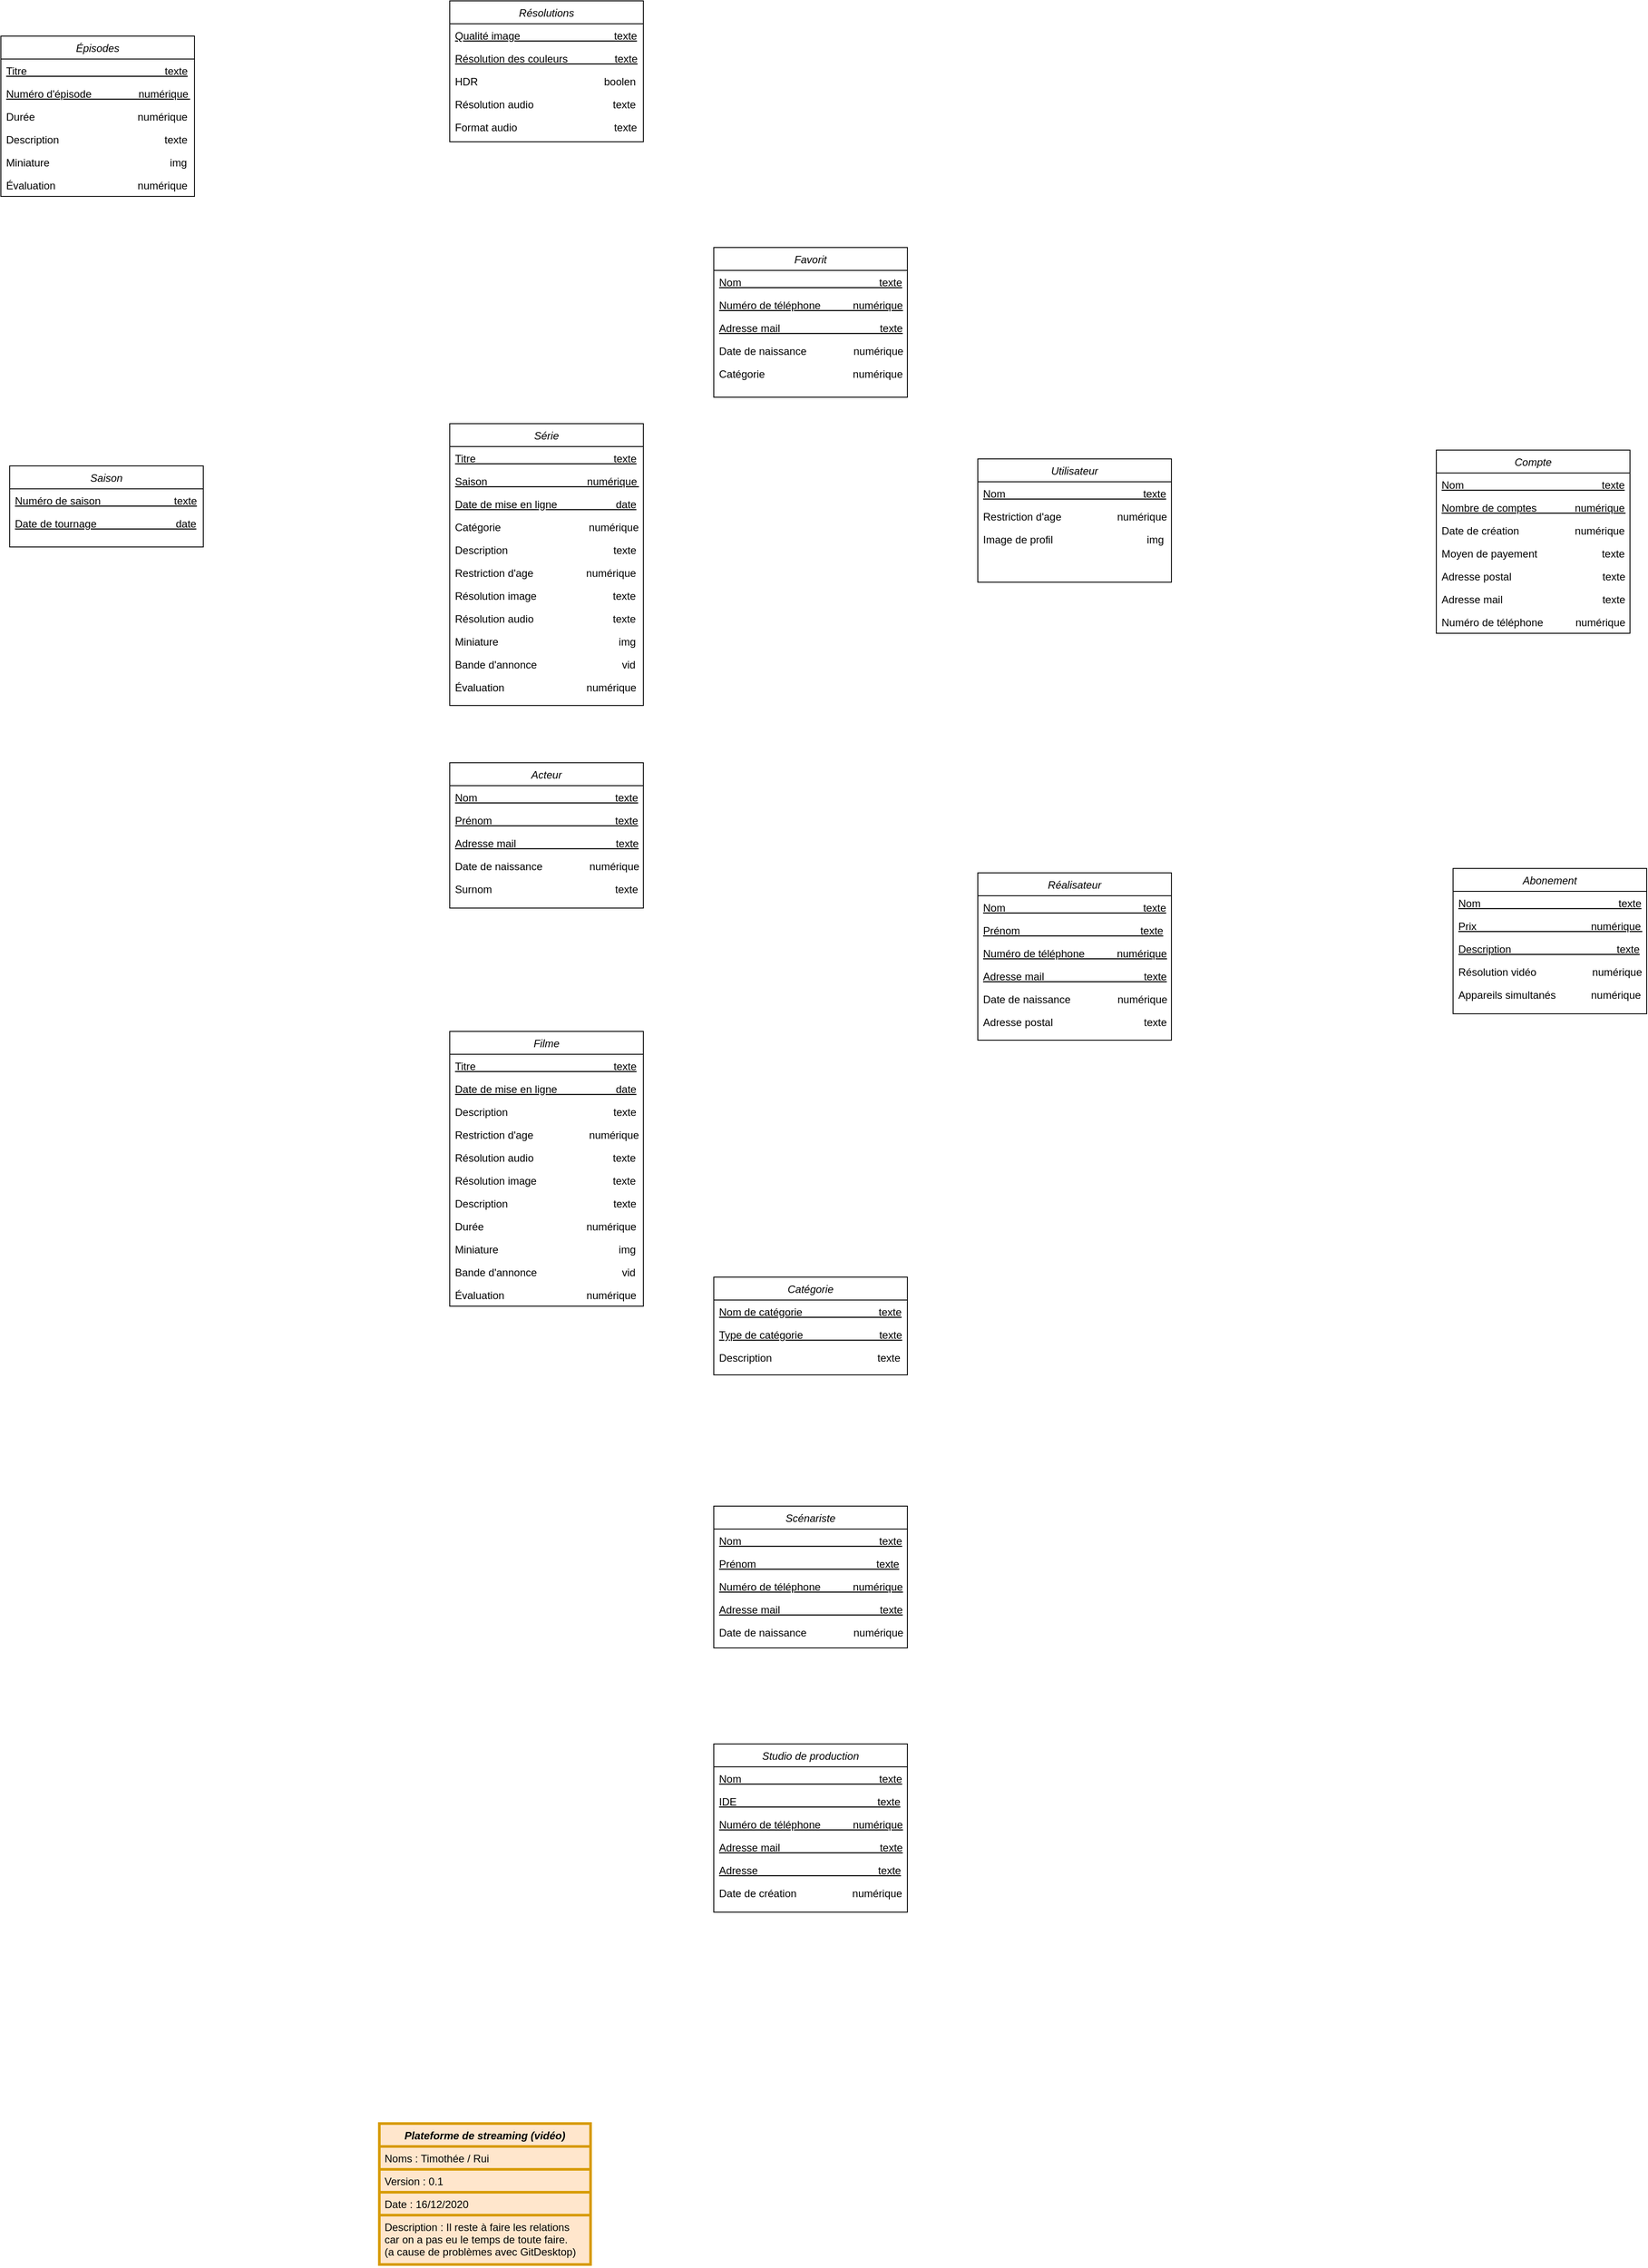 <mxfile version="13.7.9" type="device"><diagram id="C5RBs43oDa-KdzZeNtuy" name="Page-1"><mxGraphModel dx="5650" dy="3986" grid="1" gridSize="10" guides="1" tooltips="1" connect="1" arrows="1" fold="1" page="1" pageScale="1" pageWidth="827" pageHeight="1169" math="0" shadow="0"><root><mxCell id="WIyWlLk6GJQsqaUBKTNV-0"/><mxCell id="WIyWlLk6GJQsqaUBKTNV-1" parent="WIyWlLk6GJQsqaUBKTNV-0"/><mxCell id="zkfFHV4jXpPFQw0GAbJ--0" value="Utilisateur" style="swimlane;fontStyle=2;align=center;verticalAlign=top;childLayout=stackLayout;horizontal=1;startSize=26;horizontalStack=0;resizeParent=1;resizeLast=0;collapsible=1;marginBottom=0;rounded=0;shadow=0;strokeWidth=1;" parent="WIyWlLk6GJQsqaUBKTNV-1" vertex="1"><mxGeometry x="720" y="240" width="220" height="140" as="geometry"><mxRectangle x="230" y="140" width="160" height="26" as="alternateBounds"/></mxGeometry></mxCell><mxCell id="zkfFHV4jXpPFQw0GAbJ--1" value="Nom                                               texte" style="text;align=left;verticalAlign=top;spacingLeft=4;spacingRight=4;overflow=hidden;rotatable=0;points=[[0,0.5],[1,0.5]];portConstraint=eastwest;fontStyle=4" parent="zkfFHV4jXpPFQw0GAbJ--0" vertex="1"><mxGeometry y="26" width="220" height="26" as="geometry"/></mxCell><mxCell id="walr4XRSEN92T0FblBJp-1" value="Restriction d'age                   numérique" style="text;align=left;verticalAlign=top;spacingLeft=4;spacingRight=4;overflow=hidden;rotatable=0;points=[[0,0.5],[1,0.5]];portConstraint=eastwest;rounded=0;shadow=0;html=0;" vertex="1" parent="zkfFHV4jXpPFQw0GAbJ--0"><mxGeometry y="52" width="220" height="26" as="geometry"/></mxCell><mxCell id="walr4XRSEN92T0FblBJp-138" value="Image de profil                                img" style="text;align=left;verticalAlign=top;spacingLeft=4;spacingRight=4;overflow=hidden;rotatable=0;points=[[0,0.5],[1,0.5]];portConstraint=eastwest;rounded=0;shadow=0;html=0;" vertex="1" parent="zkfFHV4jXpPFQw0GAbJ--0"><mxGeometry y="78" width="220" height="26" as="geometry"/></mxCell><mxCell id="walr4XRSEN92T0FblBJp-33" value="Réalisateur" style="swimlane;fontStyle=2;align=center;verticalAlign=top;childLayout=stackLayout;horizontal=1;startSize=26;horizontalStack=0;resizeParent=1;resizeLast=0;collapsible=1;marginBottom=0;rounded=0;shadow=0;strokeWidth=1;" vertex="1" parent="WIyWlLk6GJQsqaUBKTNV-1"><mxGeometry x="720" y="710" width="220" height="190" as="geometry"><mxRectangle x="230" y="140" width="160" height="26" as="alternateBounds"/></mxGeometry></mxCell><mxCell id="walr4XRSEN92T0FblBJp-34" value="Nom                                               texte" style="text;align=left;verticalAlign=top;spacingLeft=4;spacingRight=4;overflow=hidden;rotatable=0;points=[[0,0.5],[1,0.5]];portConstraint=eastwest;fontStyle=4" vertex="1" parent="walr4XRSEN92T0FblBJp-33"><mxGeometry y="26" width="220" height="26" as="geometry"/></mxCell><mxCell id="walr4XRSEN92T0FblBJp-38" value="Prénom                                         texte" style="text;align=left;verticalAlign=top;spacingLeft=4;spacingRight=4;overflow=hidden;rotatable=0;points=[[0,0.5],[1,0.5]];portConstraint=eastwest;rounded=0;shadow=0;html=0;fontStyle=4" vertex="1" parent="walr4XRSEN92T0FblBJp-33"><mxGeometry y="52" width="220" height="26" as="geometry"/></mxCell><mxCell id="walr4XRSEN92T0FblBJp-35" value="Numéro de téléphone           numérique   " style="text;align=left;verticalAlign=top;spacingLeft=4;spacingRight=4;overflow=hidden;rotatable=0;points=[[0,0.5],[1,0.5]];portConstraint=eastwest;rounded=0;shadow=0;html=0;fontStyle=4" vertex="1" parent="walr4XRSEN92T0FblBJp-33"><mxGeometry y="78" width="220" height="26" as="geometry"/></mxCell><mxCell id="walr4XRSEN92T0FblBJp-36" value="Adresse mail                                  texte" style="text;align=left;verticalAlign=top;spacingLeft=4;spacingRight=4;overflow=hidden;rotatable=0;points=[[0,0.5],[1,0.5]];portConstraint=eastwest;rounded=0;shadow=0;html=0;fontStyle=4" vertex="1" parent="walr4XRSEN92T0FblBJp-33"><mxGeometry y="104" width="220" height="26" as="geometry"/></mxCell><mxCell id="walr4XRSEN92T0FblBJp-37" value="Date de naissance                numérique" style="text;align=left;verticalAlign=top;spacingLeft=4;spacingRight=4;overflow=hidden;rotatable=0;points=[[0,0.5],[1,0.5]];portConstraint=eastwest;rounded=0;shadow=0;html=0;" vertex="1" parent="walr4XRSEN92T0FblBJp-33"><mxGeometry y="130" width="220" height="26" as="geometry"/></mxCell><mxCell id="walr4XRSEN92T0FblBJp-132" value="Adresse postal                               texte" style="text;align=left;verticalAlign=top;spacingLeft=4;spacingRight=4;overflow=hidden;rotatable=0;points=[[0,0.5],[1,0.5]];portConstraint=eastwest;rounded=0;shadow=0;html=0;" vertex="1" parent="walr4XRSEN92T0FblBJp-33"><mxGeometry y="156" width="220" height="26" as="geometry"/></mxCell><mxCell id="walr4XRSEN92T0FblBJp-9" value="Filme" style="swimlane;fontStyle=2;align=center;verticalAlign=top;childLayout=stackLayout;horizontal=1;startSize=26;horizontalStack=0;resizeParent=1;resizeLast=0;collapsible=1;marginBottom=0;rounded=0;shadow=0;strokeWidth=1;" vertex="1" parent="WIyWlLk6GJQsqaUBKTNV-1"><mxGeometry x="120" y="890" width="220" height="312" as="geometry"><mxRectangle x="230" y="140" width="160" height="26" as="alternateBounds"/></mxGeometry></mxCell><mxCell id="walr4XRSEN92T0FblBJp-10" value="Titre                                               texte" style="text;align=left;verticalAlign=top;spacingLeft=4;spacingRight=4;overflow=hidden;rotatable=0;points=[[0,0.5],[1,0.5]];portConstraint=eastwest;fontStyle=4" vertex="1" parent="walr4XRSEN92T0FblBJp-9"><mxGeometry y="26" width="220" height="26" as="geometry"/></mxCell><mxCell id="walr4XRSEN92T0FblBJp-11" value="Date de mise en ligne                    date" style="text;align=left;verticalAlign=top;spacingLeft=4;spacingRight=4;overflow=hidden;rotatable=0;points=[[0,0.5],[1,0.5]];portConstraint=eastwest;rounded=0;shadow=0;html=0;fontStyle=4" vertex="1" parent="walr4XRSEN92T0FblBJp-9"><mxGeometry y="52" width="220" height="26" as="geometry"/></mxCell><mxCell id="walr4XRSEN92T0FblBJp-12" value="Description                                    texte" style="text;align=left;verticalAlign=top;spacingLeft=4;spacingRight=4;overflow=hidden;rotatable=0;points=[[0,0.5],[1,0.5]];portConstraint=eastwest;rounded=0;shadow=0;html=0;fontStyle=0" vertex="1" parent="walr4XRSEN92T0FblBJp-9"><mxGeometry y="78" width="220" height="26" as="geometry"/></mxCell><mxCell id="walr4XRSEN92T0FblBJp-13" value="Restriction d'age                   numérique" style="text;align=left;verticalAlign=top;spacingLeft=4;spacingRight=4;overflow=hidden;rotatable=0;points=[[0,0.5],[1,0.5]];portConstraint=eastwest;rounded=0;shadow=0;html=0;" vertex="1" parent="walr4XRSEN92T0FblBJp-9"><mxGeometry y="104" width="220" height="26" as="geometry"/></mxCell><mxCell id="walr4XRSEN92T0FblBJp-119" value="Résolution audio                           texte" style="text;align=left;verticalAlign=top;spacingLeft=4;spacingRight=4;overflow=hidden;rotatable=0;points=[[0,0.5],[1,0.5]];portConstraint=eastwest;rounded=0;shadow=0;html=0;" vertex="1" parent="walr4XRSEN92T0FblBJp-9"><mxGeometry y="130" width="220" height="26" as="geometry"/></mxCell><mxCell id="walr4XRSEN92T0FblBJp-120" value="Résolution image                          texte" style="text;align=left;verticalAlign=top;spacingLeft=4;spacingRight=4;overflow=hidden;rotatable=0;points=[[0,0.5],[1,0.5]];portConstraint=eastwest;rounded=0;shadow=0;html=0;" vertex="1" parent="walr4XRSEN92T0FblBJp-9"><mxGeometry y="156" width="220" height="26" as="geometry"/></mxCell><mxCell id="walr4XRSEN92T0FblBJp-121" value="Description                                    texte            " style="text;align=left;verticalAlign=top;spacingLeft=4;spacingRight=4;overflow=hidden;rotatable=0;points=[[0,0.5],[1,0.5]];portConstraint=eastwest;rounded=0;shadow=0;html=0;" vertex="1" parent="walr4XRSEN92T0FblBJp-9"><mxGeometry y="182" width="220" height="26" as="geometry"/></mxCell><mxCell id="walr4XRSEN92T0FblBJp-122" value="Durée                                   numérique" style="text;align=left;verticalAlign=top;spacingLeft=4;spacingRight=4;overflow=hidden;rotatable=0;points=[[0,0.5],[1,0.5]];portConstraint=eastwest;rounded=0;shadow=0;html=0;fontStyle=0" vertex="1" parent="walr4XRSEN92T0FblBJp-9"><mxGeometry y="208" width="220" height="26" as="geometry"/></mxCell><mxCell id="walr4XRSEN92T0FblBJp-141" value="Miniature                                         img" style="text;align=left;verticalAlign=top;spacingLeft=4;spacingRight=4;overflow=hidden;rotatable=0;points=[[0,0.5],[1,0.5]];portConstraint=eastwest;rounded=0;shadow=0;html=0;" vertex="1" parent="walr4XRSEN92T0FblBJp-9"><mxGeometry y="234" width="220" height="26" as="geometry"/></mxCell><mxCell id="walr4XRSEN92T0FblBJp-143" value="Bande d'annonce                             vid" style="text;align=left;verticalAlign=top;spacingLeft=4;spacingRight=4;overflow=hidden;rotatable=0;points=[[0,0.5],[1,0.5]];portConstraint=eastwest;rounded=0;shadow=0;html=0;" vertex="1" parent="walr4XRSEN92T0FblBJp-9"><mxGeometry y="260" width="220" height="26" as="geometry"/></mxCell><mxCell id="walr4XRSEN92T0FblBJp-149" value="Évaluation                            numérique" style="text;align=left;verticalAlign=top;spacingLeft=4;spacingRight=4;overflow=hidden;rotatable=0;points=[[0,0.5],[1,0.5]];portConstraint=eastwest;rounded=0;shadow=0;html=0;" vertex="1" parent="walr4XRSEN92T0FblBJp-9"><mxGeometry y="286" width="220" height="26" as="geometry"/></mxCell><mxCell id="walr4XRSEN92T0FblBJp-51" value="Acteur" style="swimlane;fontStyle=2;align=center;verticalAlign=top;childLayout=stackLayout;horizontal=1;startSize=26;horizontalStack=0;resizeParent=1;resizeLast=0;collapsible=1;marginBottom=0;rounded=0;shadow=0;strokeWidth=1;" vertex="1" parent="WIyWlLk6GJQsqaUBKTNV-1"><mxGeometry x="120" y="585" width="220" height="165" as="geometry"><mxRectangle x="230" y="140" width="160" height="26" as="alternateBounds"/></mxGeometry></mxCell><mxCell id="walr4XRSEN92T0FblBJp-52" value="Nom                                               texte" style="text;align=left;verticalAlign=top;spacingLeft=4;spacingRight=4;overflow=hidden;rotatable=0;points=[[0,0.5],[1,0.5]];portConstraint=eastwest;fontStyle=4" vertex="1" parent="walr4XRSEN92T0FblBJp-51"><mxGeometry y="26" width="220" height="26" as="geometry"/></mxCell><mxCell id="walr4XRSEN92T0FblBJp-53" value="Prénom                                          texte" style="text;align=left;verticalAlign=top;spacingLeft=4;spacingRight=4;overflow=hidden;rotatable=0;points=[[0,0.5],[1,0.5]];portConstraint=eastwest;rounded=0;shadow=0;html=0;fontStyle=4" vertex="1" parent="walr4XRSEN92T0FblBJp-51"><mxGeometry y="52" width="220" height="26" as="geometry"/></mxCell><mxCell id="walr4XRSEN92T0FblBJp-54" value="Adresse mail                                  texte" style="text;align=left;verticalAlign=top;spacingLeft=4;spacingRight=4;overflow=hidden;rotatable=0;points=[[0,0.5],[1,0.5]];portConstraint=eastwest;rounded=0;shadow=0;html=0;fontStyle=4" vertex="1" parent="walr4XRSEN92T0FblBJp-51"><mxGeometry y="78" width="220" height="26" as="geometry"/></mxCell><mxCell id="walr4XRSEN92T0FblBJp-55" value="Date de naissance                numérique" style="text;align=left;verticalAlign=top;spacingLeft=4;spacingRight=4;overflow=hidden;rotatable=0;points=[[0,0.5],[1,0.5]];portConstraint=eastwest;rounded=0;shadow=0;html=0;" vertex="1" parent="walr4XRSEN92T0FblBJp-51"><mxGeometry y="104" width="220" height="26" as="geometry"/></mxCell><mxCell id="walr4XRSEN92T0FblBJp-56" value="Surnom                                          texte" style="text;align=left;verticalAlign=top;spacingLeft=4;spacingRight=4;overflow=hidden;rotatable=0;points=[[0,0.5],[1,0.5]];portConstraint=eastwest;rounded=0;shadow=0;html=0;" vertex="1" parent="walr4XRSEN92T0FblBJp-51"><mxGeometry y="130" width="220" height="26" as="geometry"/></mxCell><mxCell id="walr4XRSEN92T0FblBJp-2" value="Catégorie" style="swimlane;fontStyle=2;align=center;verticalAlign=top;childLayout=stackLayout;horizontal=1;startSize=26;horizontalStack=0;resizeParent=1;resizeLast=0;collapsible=1;marginBottom=0;rounded=0;shadow=0;strokeWidth=1;" vertex="1" parent="WIyWlLk6GJQsqaUBKTNV-1"><mxGeometry x="420" y="1169" width="220" height="111" as="geometry"><mxRectangle x="230" y="140" width="160" height="26" as="alternateBounds"/></mxGeometry></mxCell><mxCell id="walr4XRSEN92T0FblBJp-3" value="Nom de catégorie                          texte" style="text;align=left;verticalAlign=top;spacingLeft=4;spacingRight=4;overflow=hidden;rotatable=0;points=[[0,0.5],[1,0.5]];portConstraint=eastwest;fontStyle=4" vertex="1" parent="walr4XRSEN92T0FblBJp-2"><mxGeometry y="26" width="220" height="26" as="geometry"/></mxCell><mxCell id="walr4XRSEN92T0FblBJp-4" value="Type de catégorie                          texte" style="text;align=left;verticalAlign=top;spacingLeft=4;spacingRight=4;overflow=hidden;rotatable=0;points=[[0,0.5],[1,0.5]];portConstraint=eastwest;rounded=0;shadow=0;html=0;fontStyle=4" vertex="1" parent="walr4XRSEN92T0FblBJp-2"><mxGeometry y="52" width="220" height="26" as="geometry"/></mxCell><mxCell id="walr4XRSEN92T0FblBJp-123" value="Description                                    texte            " style="text;align=left;verticalAlign=top;spacingLeft=4;spacingRight=4;overflow=hidden;rotatable=0;points=[[0,0.5],[1,0.5]];portConstraint=eastwest;rounded=0;shadow=0;html=0;" vertex="1" parent="walr4XRSEN92T0FblBJp-2"><mxGeometry y="78" width="220" height="26" as="geometry"/></mxCell><mxCell id="walr4XRSEN92T0FblBJp-27" value="Scénariste" style="swimlane;fontStyle=2;align=center;verticalAlign=top;childLayout=stackLayout;horizontal=1;startSize=26;horizontalStack=0;resizeParent=1;resizeLast=0;collapsible=1;marginBottom=0;rounded=0;shadow=0;strokeWidth=1;" vertex="1" parent="WIyWlLk6GJQsqaUBKTNV-1"><mxGeometry x="420" y="1429" width="220" height="161" as="geometry"><mxRectangle x="230" y="140" width="160" height="26" as="alternateBounds"/></mxGeometry></mxCell><mxCell id="walr4XRSEN92T0FblBJp-28" value="Nom                                               texte" style="text;align=left;verticalAlign=top;spacingLeft=4;spacingRight=4;overflow=hidden;rotatable=0;points=[[0,0.5],[1,0.5]];portConstraint=eastwest;fontStyle=4" vertex="1" parent="walr4XRSEN92T0FblBJp-27"><mxGeometry y="26" width="220" height="26" as="geometry"/></mxCell><mxCell id="walr4XRSEN92T0FblBJp-124" value="Prénom                                         texte" style="text;align=left;verticalAlign=top;spacingLeft=4;spacingRight=4;overflow=hidden;rotatable=0;points=[[0,0.5],[1,0.5]];portConstraint=eastwest;rounded=0;shadow=0;html=0;fontStyle=4" vertex="1" parent="walr4XRSEN92T0FblBJp-27"><mxGeometry y="52" width="220" height="26" as="geometry"/></mxCell><mxCell id="walr4XRSEN92T0FblBJp-29" value="Numéro de téléphone           numérique   " style="text;align=left;verticalAlign=top;spacingLeft=4;spacingRight=4;overflow=hidden;rotatable=0;points=[[0,0.5],[1,0.5]];portConstraint=eastwest;rounded=0;shadow=0;html=0;fontStyle=4" vertex="1" parent="walr4XRSEN92T0FblBJp-27"><mxGeometry y="78" width="220" height="26" as="geometry"/></mxCell><mxCell id="walr4XRSEN92T0FblBJp-30" value="Adresse mail                                  texte" style="text;align=left;verticalAlign=top;spacingLeft=4;spacingRight=4;overflow=hidden;rotatable=0;points=[[0,0.5],[1,0.5]];portConstraint=eastwest;rounded=0;shadow=0;html=0;fontStyle=4" vertex="1" parent="walr4XRSEN92T0FblBJp-27"><mxGeometry y="104" width="220" height="26" as="geometry"/></mxCell><mxCell id="walr4XRSEN92T0FblBJp-31" value="Date de naissance                numérique" style="text;align=left;verticalAlign=top;spacingLeft=4;spacingRight=4;overflow=hidden;rotatable=0;points=[[0,0.5],[1,0.5]];portConstraint=eastwest;rounded=0;shadow=0;html=0;" vertex="1" parent="walr4XRSEN92T0FblBJp-27"><mxGeometry y="130" width="220" height="26" as="geometry"/></mxCell><mxCell id="walr4XRSEN92T0FblBJp-75" value="Studio de production" style="swimlane;fontStyle=2;align=center;verticalAlign=top;childLayout=stackLayout;horizontal=1;startSize=26;horizontalStack=0;resizeParent=1;resizeLast=0;collapsible=1;marginBottom=0;rounded=0;shadow=0;strokeWidth=1;" vertex="1" parent="WIyWlLk6GJQsqaUBKTNV-1"><mxGeometry x="420" y="1699" width="220" height="191" as="geometry"><mxRectangle x="230" y="140" width="160" height="26" as="alternateBounds"/></mxGeometry></mxCell><mxCell id="walr4XRSEN92T0FblBJp-76" value="Nom                                               texte" style="text;align=left;verticalAlign=top;spacingLeft=4;spacingRight=4;overflow=hidden;rotatable=0;points=[[0,0.5],[1,0.5]];portConstraint=eastwest;fontStyle=4" vertex="1" parent="walr4XRSEN92T0FblBJp-75"><mxGeometry y="26" width="220" height="26" as="geometry"/></mxCell><mxCell id="walr4XRSEN92T0FblBJp-126" value="IDE                                                texte" style="text;align=left;verticalAlign=top;spacingLeft=4;spacingRight=4;overflow=hidden;rotatable=0;points=[[0,0.5],[1,0.5]];portConstraint=eastwest;rounded=0;shadow=0;html=0;fontStyle=4" vertex="1" parent="walr4XRSEN92T0FblBJp-75"><mxGeometry y="52" width="220" height="26" as="geometry"/></mxCell><mxCell id="walr4XRSEN92T0FblBJp-77" value="Numéro de téléphone           numérique   " style="text;align=left;verticalAlign=top;spacingLeft=4;spacingRight=4;overflow=hidden;rotatable=0;points=[[0,0.5],[1,0.5]];portConstraint=eastwest;rounded=0;shadow=0;html=0;fontStyle=4" vertex="1" parent="walr4XRSEN92T0FblBJp-75"><mxGeometry y="78" width="220" height="26" as="geometry"/></mxCell><mxCell id="walr4XRSEN92T0FblBJp-78" value="Adresse mail                                  texte" style="text;align=left;verticalAlign=top;spacingLeft=4;spacingRight=4;overflow=hidden;rotatable=0;points=[[0,0.5],[1,0.5]];portConstraint=eastwest;rounded=0;shadow=0;html=0;fontStyle=4" vertex="1" parent="walr4XRSEN92T0FblBJp-75"><mxGeometry y="104" width="220" height="26" as="geometry"/></mxCell><mxCell id="walr4XRSEN92T0FblBJp-127" value="Adresse                                         texte" style="text;align=left;verticalAlign=top;spacingLeft=4;spacingRight=4;overflow=hidden;rotatable=0;points=[[0,0.5],[1,0.5]];portConstraint=eastwest;rounded=0;shadow=0;html=0;fontStyle=4" vertex="1" parent="walr4XRSEN92T0FblBJp-75"><mxGeometry y="130" width="220" height="26" as="geometry"/></mxCell><mxCell id="walr4XRSEN92T0FblBJp-79" value="Date de création                   numérique" style="text;align=left;verticalAlign=top;spacingLeft=4;spacingRight=4;overflow=hidden;rotatable=0;points=[[0,0.5],[1,0.5]];portConstraint=eastwest;rounded=0;shadow=0;html=0;" vertex="1" parent="walr4XRSEN92T0FblBJp-75"><mxGeometry y="156" width="220" height="26" as="geometry"/></mxCell><mxCell id="walr4XRSEN92T0FblBJp-96" value="Épisodes" style="swimlane;fontStyle=2;align=center;verticalAlign=top;childLayout=stackLayout;horizontal=1;startSize=26;horizontalStack=0;resizeParent=1;resizeLast=0;collapsible=1;marginBottom=0;rounded=0;shadow=0;strokeWidth=1;" vertex="1" parent="WIyWlLk6GJQsqaUBKTNV-1"><mxGeometry x="-390" y="-240" width="220" height="182" as="geometry"><mxRectangle x="230" y="140" width="160" height="26" as="alternateBounds"/></mxGeometry></mxCell><mxCell id="walr4XRSEN92T0FblBJp-97" value="Titre                                               texte" style="text;align=left;verticalAlign=top;spacingLeft=4;spacingRight=4;overflow=hidden;rotatable=0;points=[[0,0.5],[1,0.5]];portConstraint=eastwest;fontStyle=4" vertex="1" parent="walr4XRSEN92T0FblBJp-96"><mxGeometry y="26" width="220" height="26" as="geometry"/></mxCell><mxCell id="walr4XRSEN92T0FblBJp-103" value="Numéro d'épisode                numérique            " style="text;align=left;verticalAlign=top;spacingLeft=4;spacingRight=4;overflow=hidden;rotatable=0;points=[[0,0.5],[1,0.5]];portConstraint=eastwest;rounded=0;shadow=0;html=0;fontStyle=4" vertex="1" parent="walr4XRSEN92T0FblBJp-96"><mxGeometry y="52" width="220" height="26" as="geometry"/></mxCell><mxCell id="walr4XRSEN92T0FblBJp-99" value="Durée                                   numérique" style="text;align=left;verticalAlign=top;spacingLeft=4;spacingRight=4;overflow=hidden;rotatable=0;points=[[0,0.5],[1,0.5]];portConstraint=eastwest;rounded=0;shadow=0;html=0;fontStyle=0" vertex="1" parent="walr4XRSEN92T0FblBJp-96"><mxGeometry y="78" width="220" height="26" as="geometry"/></mxCell><mxCell id="walr4XRSEN92T0FblBJp-117" value="Description                                    texte            " style="text;align=left;verticalAlign=top;spacingLeft=4;spacingRight=4;overflow=hidden;rotatable=0;points=[[0,0.5],[1,0.5]];portConstraint=eastwest;rounded=0;shadow=0;html=0;" vertex="1" parent="walr4XRSEN92T0FblBJp-96"><mxGeometry y="104" width="220" height="26" as="geometry"/></mxCell><mxCell id="walr4XRSEN92T0FblBJp-140" value="Miniature                                         img" style="text;align=left;verticalAlign=top;spacingLeft=4;spacingRight=4;overflow=hidden;rotatable=0;points=[[0,0.5],[1,0.5]];portConstraint=eastwest;rounded=0;shadow=0;html=0;" vertex="1" parent="walr4XRSEN92T0FblBJp-96"><mxGeometry y="130" width="220" height="26" as="geometry"/></mxCell><mxCell id="walr4XRSEN92T0FblBJp-147" value="Évaluation                            numérique" style="text;align=left;verticalAlign=top;spacingLeft=4;spacingRight=4;overflow=hidden;rotatable=0;points=[[0,0.5],[1,0.5]];portConstraint=eastwest;rounded=0;shadow=0;html=0;" vertex="1" parent="walr4XRSEN92T0FblBJp-96"><mxGeometry y="156" width="220" height="26" as="geometry"/></mxCell><mxCell id="walr4XRSEN92T0FblBJp-21" value="Série" style="swimlane;fontStyle=2;align=center;verticalAlign=top;childLayout=stackLayout;horizontal=1;startSize=26;horizontalStack=0;resizeParent=1;resizeLast=0;collapsible=1;marginBottom=0;rounded=0;shadow=0;strokeWidth=1;" vertex="1" parent="WIyWlLk6GJQsqaUBKTNV-1"><mxGeometry x="120" y="200" width="220" height="320" as="geometry"><mxRectangle x="230" y="140" width="160" height="26" as="alternateBounds"/></mxGeometry></mxCell><mxCell id="walr4XRSEN92T0FblBJp-22" value="Titre                                               texte" style="text;align=left;verticalAlign=top;spacingLeft=4;spacingRight=4;overflow=hidden;rotatable=0;points=[[0,0.5],[1,0.5]];portConstraint=eastwest;fontStyle=4" vertex="1" parent="walr4XRSEN92T0FblBJp-21"><mxGeometry y="26" width="220" height="26" as="geometry"/></mxCell><mxCell id="walr4XRSEN92T0FblBJp-23" value="Saison                                  numérique   " style="text;align=left;verticalAlign=top;spacingLeft=4;spacingRight=4;overflow=hidden;rotatable=0;points=[[0,0.5],[1,0.5]];portConstraint=eastwest;rounded=0;shadow=0;html=0;fontStyle=4" vertex="1" parent="walr4XRSEN92T0FblBJp-21"><mxGeometry y="52" width="220" height="26" as="geometry"/></mxCell><mxCell id="walr4XRSEN92T0FblBJp-24" value="Date de mise en ligne                    date" style="text;align=left;verticalAlign=top;spacingLeft=4;spacingRight=4;overflow=hidden;rotatable=0;points=[[0,0.5],[1,0.5]];portConstraint=eastwest;rounded=0;shadow=0;html=0;fontStyle=4" vertex="1" parent="walr4XRSEN92T0FblBJp-21"><mxGeometry y="78" width="220" height="26" as="geometry"/></mxCell><mxCell id="walr4XRSEN92T0FblBJp-26" value="Catégorie                              numérique" style="text;align=left;verticalAlign=top;spacingLeft=4;spacingRight=4;overflow=hidden;rotatable=0;points=[[0,0.5],[1,0.5]];portConstraint=eastwest;rounded=0;shadow=0;html=0;" vertex="1" parent="walr4XRSEN92T0FblBJp-21"><mxGeometry y="104" width="220" height="26" as="geometry"/></mxCell><mxCell id="walr4XRSEN92T0FblBJp-102" value="Description                                    texte            " style="text;align=left;verticalAlign=top;spacingLeft=4;spacingRight=4;overflow=hidden;rotatable=0;points=[[0,0.5],[1,0.5]];portConstraint=eastwest;rounded=0;shadow=0;html=0;" vertex="1" parent="walr4XRSEN92T0FblBJp-21"><mxGeometry y="130" width="220" height="26" as="geometry"/></mxCell><mxCell id="walr4XRSEN92T0FblBJp-104" value="Restriction d'age                  numérique" style="text;align=left;verticalAlign=top;spacingLeft=4;spacingRight=4;overflow=hidden;rotatable=0;points=[[0,0.5],[1,0.5]];portConstraint=eastwest;rounded=0;shadow=0;html=0;" vertex="1" parent="walr4XRSEN92T0FblBJp-21"><mxGeometry y="156" width="220" height="26" as="geometry"/></mxCell><mxCell id="walr4XRSEN92T0FblBJp-106" value="Résolution image                          texte" style="text;align=left;verticalAlign=top;spacingLeft=4;spacingRight=4;overflow=hidden;rotatable=0;points=[[0,0.5],[1,0.5]];portConstraint=eastwest;rounded=0;shadow=0;html=0;" vertex="1" parent="walr4XRSEN92T0FblBJp-21"><mxGeometry y="182" width="220" height="26" as="geometry"/></mxCell><mxCell id="walr4XRSEN92T0FblBJp-107" value="Résolution audio                           texte" style="text;align=left;verticalAlign=top;spacingLeft=4;spacingRight=4;overflow=hidden;rotatable=0;points=[[0,0.5],[1,0.5]];portConstraint=eastwest;rounded=0;shadow=0;html=0;" vertex="1" parent="walr4XRSEN92T0FblBJp-21"><mxGeometry y="208" width="220" height="26" as="geometry"/></mxCell><mxCell id="walr4XRSEN92T0FblBJp-139" value="Miniature                                         img" style="text;align=left;verticalAlign=top;spacingLeft=4;spacingRight=4;overflow=hidden;rotatable=0;points=[[0,0.5],[1,0.5]];portConstraint=eastwest;rounded=0;shadow=0;html=0;" vertex="1" parent="walr4XRSEN92T0FblBJp-21"><mxGeometry y="234" width="220" height="26" as="geometry"/></mxCell><mxCell id="walr4XRSEN92T0FblBJp-144" value="Bande d'annonce                             vid" style="text;align=left;verticalAlign=top;spacingLeft=4;spacingRight=4;overflow=hidden;rotatable=0;points=[[0,0.5],[1,0.5]];portConstraint=eastwest;rounded=0;shadow=0;html=0;" vertex="1" parent="walr4XRSEN92T0FblBJp-21"><mxGeometry y="260" width="220" height="26" as="geometry"/></mxCell><mxCell id="walr4XRSEN92T0FblBJp-146" value="Évaluation                            numérique" style="text;align=left;verticalAlign=top;spacingLeft=4;spacingRight=4;overflow=hidden;rotatable=0;points=[[0,0.5],[1,0.5]];portConstraint=eastwest;rounded=0;shadow=0;html=0;" vertex="1" parent="walr4XRSEN92T0FblBJp-21"><mxGeometry y="286" width="220" height="26" as="geometry"/></mxCell><mxCell id="walr4XRSEN92T0FblBJp-108" value="Résolutions" style="swimlane;fontStyle=2;align=center;verticalAlign=top;childLayout=stackLayout;horizontal=1;startSize=26;horizontalStack=0;resizeParent=1;resizeLast=0;collapsible=1;marginBottom=0;rounded=0;shadow=0;strokeWidth=1;" vertex="1" parent="WIyWlLk6GJQsqaUBKTNV-1"><mxGeometry x="120" y="-280" width="220" height="160" as="geometry"><mxRectangle x="230" y="140" width="160" height="26" as="alternateBounds"/></mxGeometry></mxCell><mxCell id="walr4XRSEN92T0FblBJp-109" value="Qualité image                                texte" style="text;align=left;verticalAlign=top;spacingLeft=4;spacingRight=4;overflow=hidden;rotatable=0;points=[[0,0.5],[1,0.5]];portConstraint=eastwest;fontStyle=4" vertex="1" parent="walr4XRSEN92T0FblBJp-108"><mxGeometry y="26" width="220" height="26" as="geometry"/></mxCell><mxCell id="walr4XRSEN92T0FblBJp-110" value="Résolution des couleurs                texte" style="text;align=left;verticalAlign=top;spacingLeft=4;spacingRight=4;overflow=hidden;rotatable=0;points=[[0,0.5],[1,0.5]];portConstraint=eastwest;rounded=0;shadow=0;html=0;fontStyle=4" vertex="1" parent="walr4XRSEN92T0FblBJp-108"><mxGeometry y="52" width="220" height="26" as="geometry"/></mxCell><mxCell id="walr4XRSEN92T0FblBJp-111" value="HDR                                           boolen" style="text;align=left;verticalAlign=top;spacingLeft=4;spacingRight=4;overflow=hidden;rotatable=0;points=[[0,0.5],[1,0.5]];portConstraint=eastwest;rounded=0;shadow=0;html=0;fontStyle=0" vertex="1" parent="walr4XRSEN92T0FblBJp-108"><mxGeometry y="78" width="220" height="26" as="geometry"/></mxCell><mxCell id="walr4XRSEN92T0FblBJp-114" value="Résolution audio                           texte" style="text;align=left;verticalAlign=top;spacingLeft=4;spacingRight=4;overflow=hidden;rotatable=0;points=[[0,0.5],[1,0.5]];portConstraint=eastwest;rounded=0;shadow=0;html=0;fontStyle=0" vertex="1" parent="walr4XRSEN92T0FblBJp-108"><mxGeometry y="104" width="220" height="26" as="geometry"/></mxCell><mxCell id="walr4XRSEN92T0FblBJp-115" value="Format audio                                 texte" style="text;align=left;verticalAlign=top;spacingLeft=4;spacingRight=4;overflow=hidden;rotatable=0;points=[[0,0.5],[1,0.5]];portConstraint=eastwest;rounded=0;shadow=0;html=0;fontStyle=0" vertex="1" parent="walr4XRSEN92T0FblBJp-108"><mxGeometry y="130" width="220" height="26" as="geometry"/></mxCell><mxCell id="walr4XRSEN92T0FblBJp-57" value="Saison" style="swimlane;fontStyle=2;align=center;verticalAlign=top;childLayout=stackLayout;horizontal=1;startSize=26;horizontalStack=0;resizeParent=1;resizeLast=0;collapsible=1;marginBottom=0;rounded=0;shadow=0;strokeWidth=1;" vertex="1" parent="WIyWlLk6GJQsqaUBKTNV-1"><mxGeometry x="-380" y="248" width="220" height="92" as="geometry"><mxRectangle x="230" y="140" width="160" height="26" as="alternateBounds"/></mxGeometry></mxCell><mxCell id="walr4XRSEN92T0FblBJp-58" value="Numéro de saison                         texte" style="text;align=left;verticalAlign=top;spacingLeft=4;spacingRight=4;overflow=hidden;rotatable=0;points=[[0,0.5],[1,0.5]];portConstraint=eastwest;fontStyle=4" vertex="1" parent="walr4XRSEN92T0FblBJp-57"><mxGeometry y="26" width="220" height="26" as="geometry"/></mxCell><mxCell id="walr4XRSEN92T0FblBJp-116" value="Date de tournage                           date" style="text;align=left;verticalAlign=top;spacingLeft=4;spacingRight=4;overflow=hidden;rotatable=0;points=[[0,0.5],[1,0.5]];portConstraint=eastwest;rounded=0;shadow=0;html=0;fontStyle=4" vertex="1" parent="walr4XRSEN92T0FblBJp-57"><mxGeometry y="52" width="220" height="26" as="geometry"/></mxCell><mxCell id="walr4XRSEN92T0FblBJp-87" value="Compte" style="swimlane;fontStyle=2;align=center;verticalAlign=top;childLayout=stackLayout;horizontal=1;startSize=26;horizontalStack=0;resizeParent=1;resizeLast=0;collapsible=1;marginBottom=0;rounded=0;shadow=0;strokeWidth=1;" vertex="1" parent="WIyWlLk6GJQsqaUBKTNV-1"><mxGeometry x="1241" y="230" width="220" height="208" as="geometry"><mxRectangle x="230" y="140" width="160" height="26" as="alternateBounds"/></mxGeometry></mxCell><mxCell id="walr4XRSEN92T0FblBJp-88" value="Nom                                               texte" style="text;align=left;verticalAlign=top;spacingLeft=4;spacingRight=4;overflow=hidden;rotatable=0;points=[[0,0.5],[1,0.5]];portConstraint=eastwest;fontStyle=4" vertex="1" parent="walr4XRSEN92T0FblBJp-87"><mxGeometry y="26" width="220" height="26" as="geometry"/></mxCell><mxCell id="walr4XRSEN92T0FblBJp-89" value="Nombre de comptes             numérique   " style="text;align=left;verticalAlign=top;spacingLeft=4;spacingRight=4;overflow=hidden;rotatable=0;points=[[0,0.5],[1,0.5]];portConstraint=eastwest;rounded=0;shadow=0;html=0;fontStyle=4" vertex="1" parent="walr4XRSEN92T0FblBJp-87"><mxGeometry y="52" width="220" height="26" as="geometry"/></mxCell><mxCell id="walr4XRSEN92T0FblBJp-91" value="Date de création                   numérique" style="text;align=left;verticalAlign=top;spacingLeft=4;spacingRight=4;overflow=hidden;rotatable=0;points=[[0,0.5],[1,0.5]];portConstraint=eastwest;rounded=0;shadow=0;html=0;" vertex="1" parent="walr4XRSEN92T0FblBJp-87"><mxGeometry y="78" width="220" height="26" as="geometry"/></mxCell><mxCell id="walr4XRSEN92T0FblBJp-128" value="Moyen de payement                      texte" style="text;align=left;verticalAlign=top;spacingLeft=4;spacingRight=4;overflow=hidden;rotatable=0;points=[[0,0.5],[1,0.5]];portConstraint=eastwest;rounded=0;shadow=0;html=0;" vertex="1" parent="walr4XRSEN92T0FblBJp-87"><mxGeometry y="104" width="220" height="26" as="geometry"/></mxCell><mxCell id="walr4XRSEN92T0FblBJp-129" value="Adresse postal                               texte" style="text;align=left;verticalAlign=top;spacingLeft=4;spacingRight=4;overflow=hidden;rotatable=0;points=[[0,0.5],[1,0.5]];portConstraint=eastwest;rounded=0;shadow=0;html=0;" vertex="1" parent="walr4XRSEN92T0FblBJp-87"><mxGeometry y="130" width="220" height="26" as="geometry"/></mxCell><mxCell id="walr4XRSEN92T0FblBJp-130" value="Adresse mail                                  texte" style="text;align=left;verticalAlign=top;spacingLeft=4;spacingRight=4;overflow=hidden;rotatable=0;points=[[0,0.5],[1,0.5]];portConstraint=eastwest;rounded=0;shadow=0;html=0;" vertex="1" parent="walr4XRSEN92T0FblBJp-87"><mxGeometry y="156" width="220" height="26" as="geometry"/></mxCell><mxCell id="walr4XRSEN92T0FblBJp-131" value="Numéro de téléphone           numérique" style="text;align=left;verticalAlign=top;spacingLeft=4;spacingRight=4;overflow=hidden;rotatable=0;points=[[0,0.5],[1,0.5]];portConstraint=eastwest;rounded=0;shadow=0;html=0;" vertex="1" parent="walr4XRSEN92T0FblBJp-87"><mxGeometry y="182" width="220" height="26" as="geometry"/></mxCell><mxCell id="walr4XRSEN92T0FblBJp-39" value="Abonement" style="swimlane;fontStyle=2;align=center;verticalAlign=top;childLayout=stackLayout;horizontal=1;startSize=26;horizontalStack=0;resizeParent=1;resizeLast=0;collapsible=1;marginBottom=0;rounded=0;shadow=0;strokeWidth=1;" vertex="1" parent="WIyWlLk6GJQsqaUBKTNV-1"><mxGeometry x="1260" y="705" width="220" height="165" as="geometry"><mxRectangle x="230" y="140" width="160" height="26" as="alternateBounds"/></mxGeometry></mxCell><mxCell id="walr4XRSEN92T0FblBJp-40" value="Nom                                               texte" style="text;align=left;verticalAlign=top;spacingLeft=4;spacingRight=4;overflow=hidden;rotatable=0;points=[[0,0.5],[1,0.5]];portConstraint=eastwest;fontStyle=4" vertex="1" parent="walr4XRSEN92T0FblBJp-39"><mxGeometry y="26" width="220" height="26" as="geometry"/></mxCell><mxCell id="walr4XRSEN92T0FblBJp-41" value="Prix                                       numérique   " style="text;align=left;verticalAlign=top;spacingLeft=4;spacingRight=4;overflow=hidden;rotatable=0;points=[[0,0.5],[1,0.5]];portConstraint=eastwest;rounded=0;shadow=0;html=0;fontStyle=4" vertex="1" parent="walr4XRSEN92T0FblBJp-39"><mxGeometry y="52" width="220" height="26" as="geometry"/></mxCell><mxCell id="walr4XRSEN92T0FblBJp-42" value="Description                                    texte" style="text;align=left;verticalAlign=top;spacingLeft=4;spacingRight=4;overflow=hidden;rotatable=0;points=[[0,0.5],[1,0.5]];portConstraint=eastwest;rounded=0;shadow=0;html=0;fontStyle=4" vertex="1" parent="walr4XRSEN92T0FblBJp-39"><mxGeometry y="78" width="220" height="26" as="geometry"/></mxCell><mxCell id="walr4XRSEN92T0FblBJp-43" value="Résolution vidéo                   numérique" style="text;align=left;verticalAlign=top;spacingLeft=4;spacingRight=4;overflow=hidden;rotatable=0;points=[[0,0.5],[1,0.5]];portConstraint=eastwest;rounded=0;shadow=0;html=0;" vertex="1" parent="walr4XRSEN92T0FblBJp-39"><mxGeometry y="104" width="220" height="26" as="geometry"/></mxCell><mxCell id="walr4XRSEN92T0FblBJp-44" value="Appareils simultanés            numérique" style="text;align=left;verticalAlign=top;spacingLeft=4;spacingRight=4;overflow=hidden;rotatable=0;points=[[0,0.5],[1,0.5]];portConstraint=eastwest;rounded=0;shadow=0;html=0;" vertex="1" parent="walr4XRSEN92T0FblBJp-39"><mxGeometry y="130" width="220" height="26" as="geometry"/></mxCell><mxCell id="walr4XRSEN92T0FblBJp-63" value="Favorit" style="swimlane;fontStyle=2;align=center;verticalAlign=top;childLayout=stackLayout;horizontal=1;startSize=26;horizontalStack=0;resizeParent=1;resizeLast=0;collapsible=1;marginBottom=0;rounded=0;shadow=0;strokeWidth=1;" vertex="1" parent="WIyWlLk6GJQsqaUBKTNV-1"><mxGeometry x="420" width="220" height="170" as="geometry"><mxRectangle x="230" y="140" width="160" height="26" as="alternateBounds"/></mxGeometry></mxCell><mxCell id="walr4XRSEN92T0FblBJp-64" value="Nom                                               texte" style="text;align=left;verticalAlign=top;spacingLeft=4;spacingRight=4;overflow=hidden;rotatable=0;points=[[0,0.5],[1,0.5]];portConstraint=eastwest;fontStyle=4" vertex="1" parent="walr4XRSEN92T0FblBJp-63"><mxGeometry y="26" width="220" height="26" as="geometry"/></mxCell><mxCell id="walr4XRSEN92T0FblBJp-65" value="Numéro de téléphone           numérique   " style="text;align=left;verticalAlign=top;spacingLeft=4;spacingRight=4;overflow=hidden;rotatable=0;points=[[0,0.5],[1,0.5]];portConstraint=eastwest;rounded=0;shadow=0;html=0;fontStyle=4" vertex="1" parent="walr4XRSEN92T0FblBJp-63"><mxGeometry y="52" width="220" height="26" as="geometry"/></mxCell><mxCell id="walr4XRSEN92T0FblBJp-66" value="Adresse mail                                  texte" style="text;align=left;verticalAlign=top;spacingLeft=4;spacingRight=4;overflow=hidden;rotatable=0;points=[[0,0.5],[1,0.5]];portConstraint=eastwest;rounded=0;shadow=0;html=0;fontStyle=4" vertex="1" parent="walr4XRSEN92T0FblBJp-63"><mxGeometry y="78" width="220" height="26" as="geometry"/></mxCell><mxCell id="walr4XRSEN92T0FblBJp-67" value="Date de naissance                numérique" style="text;align=left;verticalAlign=top;spacingLeft=4;spacingRight=4;overflow=hidden;rotatable=0;points=[[0,0.5],[1,0.5]];portConstraint=eastwest;rounded=0;shadow=0;html=0;" vertex="1" parent="walr4XRSEN92T0FblBJp-63"><mxGeometry y="104" width="220" height="26" as="geometry"/></mxCell><mxCell id="walr4XRSEN92T0FblBJp-68" value="Catégorie                              numérique" style="text;align=left;verticalAlign=top;spacingLeft=4;spacingRight=4;overflow=hidden;rotatable=0;points=[[0,0.5],[1,0.5]];portConstraint=eastwest;rounded=0;shadow=0;html=0;" vertex="1" parent="walr4XRSEN92T0FblBJp-63"><mxGeometry y="130" width="220" height="26" as="geometry"/></mxCell><mxCell id="walr4XRSEN92T0FblBJp-133" value="Plateforme de streaming (vidéo)" style="swimlane;fontStyle=3;align=center;verticalAlign=top;childLayout=stackLayout;horizontal=1;startSize=26;horizontalStack=0;resizeParent=1;resizeLast=0;collapsible=1;marginBottom=0;rounded=0;shadow=0;strokeWidth=3;fillColor=#ffe6cc;strokeColor=#d79b00;" vertex="1" parent="WIyWlLk6GJQsqaUBKTNV-1"><mxGeometry x="40" y="2130" width="240" height="160" as="geometry"><mxRectangle x="230" y="140" width="160" height="26" as="alternateBounds"/></mxGeometry></mxCell><mxCell id="walr4XRSEN92T0FblBJp-134" value="Noms : Timothée / Rui" style="text;align=left;verticalAlign=top;spacingLeft=4;spacingRight=4;overflow=hidden;rotatable=0;points=[[0,0.5],[1,0.5]];portConstraint=eastwest;fontStyle=0;fillColor=#ffe6cc;strokeColor=#d79b00;strokeWidth=3;" vertex="1" parent="walr4XRSEN92T0FblBJp-133"><mxGeometry y="26" width="240" height="26" as="geometry"/></mxCell><mxCell id="walr4XRSEN92T0FblBJp-135" value="Version : 0.1" style="text;align=left;verticalAlign=top;spacingLeft=4;spacingRight=4;overflow=hidden;rotatable=0;points=[[0,0.5],[1,0.5]];portConstraint=eastwest;rounded=0;shadow=0;html=0;fontStyle=0;fillColor=#ffe6cc;strokeColor=#d79b00;strokeWidth=3;" vertex="1" parent="walr4XRSEN92T0FblBJp-133"><mxGeometry y="52" width="240" height="26" as="geometry"/></mxCell><mxCell id="walr4XRSEN92T0FblBJp-136" value="Date : 16/12/2020 " style="text;align=left;verticalAlign=top;spacingLeft=4;spacingRight=4;overflow=hidden;rotatable=0;points=[[0,0.5],[1,0.5]];portConstraint=eastwest;rounded=0;shadow=0;html=0;fillColor=#ffe6cc;strokeColor=#d79b00;strokeWidth=3;" vertex="1" parent="walr4XRSEN92T0FblBJp-133"><mxGeometry y="78" width="240" height="26" as="geometry"/></mxCell><mxCell id="walr4XRSEN92T0FblBJp-137" value="Description : Il reste à faire les relations &#10;car on a pas eu le temps de toute faire. &#10;(a cause de problèmes avec GitDesktop)" style="text;align=left;verticalAlign=top;spacingLeft=4;spacingRight=4;overflow=hidden;rotatable=0;points=[[0,0.5],[1,0.5]];portConstraint=eastwest;rounded=0;shadow=0;html=0;fillColor=#ffe6cc;strokeColor=#d79b00;strokeWidth=3;fontStyle=0" vertex="1" parent="walr4XRSEN92T0FblBJp-133"><mxGeometry y="104" width="240" height="56" as="geometry"/></mxCell></root></mxGraphModel></diagram></mxfile>